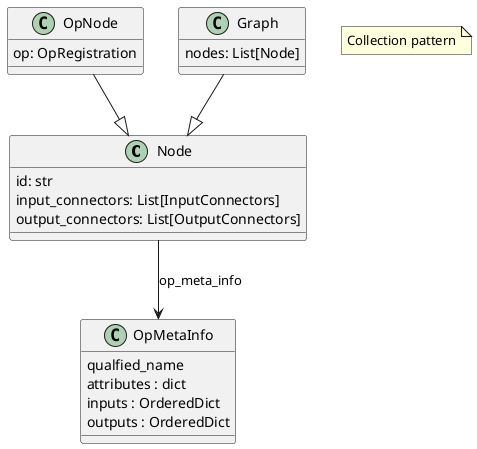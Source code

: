 @startuml

Node : id: str
Node --> OpMetaInfo: op_meta_info
Node : input_connectors: List[InputConnectors]
Node : output_connectors: List[OutputConnectors]

OpNode --|> Node
OpNode : op: OpRegistration

Graph --|> Node
Graph : nodes: List[Node]
'Graph --> "0..N" Node: nodes

OpMetaInfo : qualfied_name
OpMetaInfo : attributes : dict
OpMetaInfo : inputs : OrderedDict
OpMetaInfo : outputs : OrderedDict

note as N1
Collection pattern
end note

@enduml